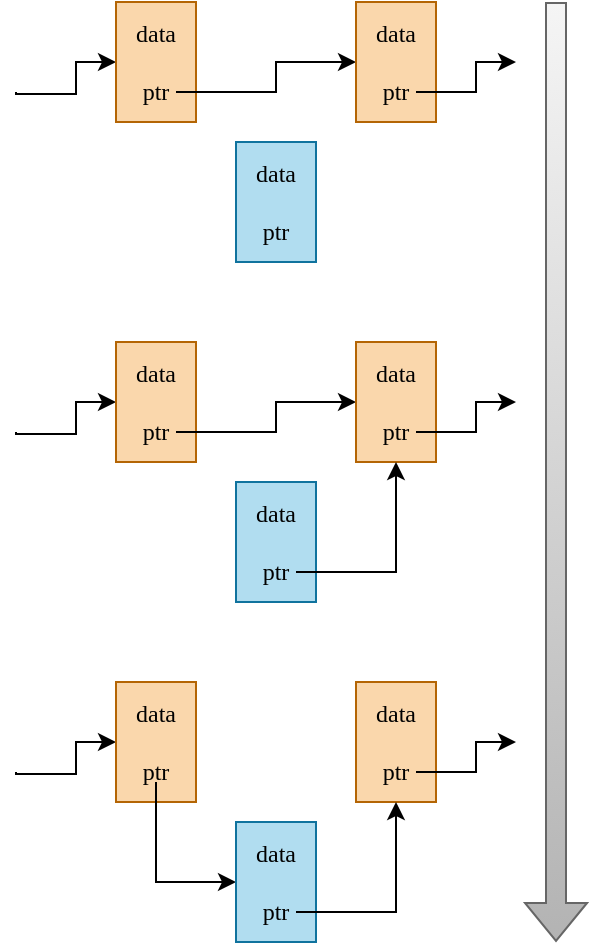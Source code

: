 <mxfile version="22.1.16" type="device">
  <diagram name="Page-1" id="W6wwgODH2DVGgfq05W44">
    <mxGraphModel dx="977" dy="671" grid="1" gridSize="10" guides="1" tooltips="1" connect="1" arrows="1" fold="1" page="1" pageScale="1" pageWidth="850" pageHeight="1100" math="0" shadow="0">
      <root>
        <mxCell id="0" />
        <mxCell id="1" parent="0" />
        <mxCell id="fBeSizHoTM2zkZ8skBRZ-5" style="edgeStyle=orthogonalEdgeStyle;rounded=0;orthogonalLoop=1;jettySize=auto;html=1;exitX=0.75;exitY=0.75;exitDx=0;exitDy=0;exitPerimeter=0;" parent="1" target="fBeSizHoTM2zkZ8skBRZ-2" edge="1">
          <mxGeometry relative="1" as="geometry">
            <mxPoint x="310.0" y="45" as="sourcePoint" />
            <Array as="points">
              <mxPoint x="340" y="46" />
              <mxPoint x="340" y="30" />
            </Array>
          </mxGeometry>
        </mxCell>
        <mxCell id="fBeSizHoTM2zkZ8skBRZ-2" value="data&lt;br&gt;&lt;br&gt;ptr" style="rounded=0;whiteSpace=wrap;html=1;fillColor=#fad7ac;strokeColor=#b46504;fontFamily=consolas;" parent="1" vertex="1">
          <mxGeometry x="360" width="40" height="60" as="geometry" />
        </mxCell>
        <mxCell id="fBeSizHoTM2zkZ8skBRZ-6" style="edgeStyle=orthogonalEdgeStyle;rounded=0;orthogonalLoop=1;jettySize=auto;html=1;exitX=0.75;exitY=0.75;exitDx=0;exitDy=0;exitPerimeter=0;" parent="1" source="fBeSizHoTM2zkZ8skBRZ-2" target="fBeSizHoTM2zkZ8skBRZ-3" edge="1">
          <mxGeometry relative="1" as="geometry">
            <Array as="points">
              <mxPoint x="440" y="45" />
              <mxPoint x="440" y="30" />
            </Array>
          </mxGeometry>
        </mxCell>
        <mxCell id="fBeSizHoTM2zkZ8skBRZ-3" value="data&lt;br&gt;&lt;br&gt;ptr" style="rounded=0;whiteSpace=wrap;html=1;fillColor=#fad7ac;strokeColor=#b46504;fontFamily=consolas;" parent="1" vertex="1">
          <mxGeometry x="480" width="40" height="60" as="geometry" />
        </mxCell>
        <mxCell id="fBeSizHoTM2zkZ8skBRZ-7" style="edgeStyle=orthogonalEdgeStyle;rounded=0;orthogonalLoop=1;jettySize=auto;html=1;exitX=0.75;exitY=0.75;exitDx=0;exitDy=0;exitPerimeter=0;" parent="1" source="fBeSizHoTM2zkZ8skBRZ-3" edge="1">
          <mxGeometry relative="1" as="geometry">
            <mxPoint x="560" y="30" as="targetPoint" />
            <Array as="points">
              <mxPoint x="540" y="45" />
              <mxPoint x="540" y="30" />
            </Array>
          </mxGeometry>
        </mxCell>
        <mxCell id="fBeSizHoTM2zkZ8skBRZ-10" value="data&lt;br&gt;&lt;br&gt;ptr" style="rounded=0;whiteSpace=wrap;html=1;fillColor=#b1ddf0;strokeColor=#10739e;fontFamily=consolas;" parent="1" vertex="1">
          <mxGeometry x="420" y="70" width="40" height="60" as="geometry" />
        </mxCell>
        <mxCell id="aioqfFlxGVhTzHTqrTUD-1" style="edgeStyle=orthogonalEdgeStyle;rounded=0;orthogonalLoop=1;jettySize=auto;html=1;exitX=0.75;exitY=0.75;exitDx=0;exitDy=0;exitPerimeter=0;" edge="1" target="aioqfFlxGVhTzHTqrTUD-2" parent="1">
          <mxGeometry relative="1" as="geometry">
            <mxPoint x="310.0" y="215" as="sourcePoint" />
            <Array as="points">
              <mxPoint x="340" y="216" />
              <mxPoint x="340" y="200" />
            </Array>
          </mxGeometry>
        </mxCell>
        <mxCell id="aioqfFlxGVhTzHTqrTUD-2" value="data&lt;br&gt;&lt;br&gt;ptr" style="rounded=0;whiteSpace=wrap;html=1;fillColor=#fad7ac;strokeColor=#b46504;fontFamily=consolas;" vertex="1" parent="1">
          <mxGeometry x="360" y="170" width="40" height="60" as="geometry" />
        </mxCell>
        <mxCell id="aioqfFlxGVhTzHTqrTUD-4" style="edgeStyle=orthogonalEdgeStyle;rounded=0;orthogonalLoop=1;jettySize=auto;html=1;exitX=0.75;exitY=0.75;exitDx=0;exitDy=0;exitPerimeter=0;" edge="1" source="aioqfFlxGVhTzHTqrTUD-2" target="aioqfFlxGVhTzHTqrTUD-5" parent="1">
          <mxGeometry relative="1" as="geometry">
            <Array as="points">
              <mxPoint x="440" y="215" />
              <mxPoint x="440" y="200" />
            </Array>
          </mxGeometry>
        </mxCell>
        <mxCell id="aioqfFlxGVhTzHTqrTUD-5" value="data&lt;br&gt;&lt;br&gt;ptr" style="rounded=0;whiteSpace=wrap;html=1;fillColor=#fad7ac;strokeColor=#b46504;fontFamily=consolas;" vertex="1" parent="1">
          <mxGeometry x="480" y="170" width="40" height="60" as="geometry" />
        </mxCell>
        <mxCell id="aioqfFlxGVhTzHTqrTUD-6" style="edgeStyle=orthogonalEdgeStyle;rounded=0;orthogonalLoop=1;jettySize=auto;html=1;exitX=0.75;exitY=0.75;exitDx=0;exitDy=0;exitPerimeter=0;" edge="1" source="aioqfFlxGVhTzHTqrTUD-5" parent="1">
          <mxGeometry relative="1" as="geometry">
            <mxPoint x="560" y="200" as="targetPoint" />
            <Array as="points">
              <mxPoint x="540" y="215" />
              <mxPoint x="540" y="200" />
            </Array>
          </mxGeometry>
        </mxCell>
        <mxCell id="aioqfFlxGVhTzHTqrTUD-7" value="data&lt;br&gt;&lt;br&gt;ptr" style="rounded=0;whiteSpace=wrap;html=1;fillColor=#b1ddf0;strokeColor=#10739e;fontFamily=consolas;" vertex="1" parent="1">
          <mxGeometry x="420" y="240" width="40" height="60" as="geometry" />
        </mxCell>
        <mxCell id="aioqfFlxGVhTzHTqrTUD-8" style="edgeStyle=orthogonalEdgeStyle;rounded=0;orthogonalLoop=1;jettySize=auto;html=1;exitX=0.75;exitY=0.75;exitDx=0;exitDy=0;exitPerimeter=0;" edge="1" source="aioqfFlxGVhTzHTqrTUD-7" target="aioqfFlxGVhTzHTqrTUD-5" parent="1">
          <mxGeometry relative="1" as="geometry">
            <Array as="points">
              <mxPoint x="500" y="285" />
            </Array>
          </mxGeometry>
        </mxCell>
        <mxCell id="aioqfFlxGVhTzHTqrTUD-9" style="edgeStyle=orthogonalEdgeStyle;rounded=0;orthogonalLoop=1;jettySize=auto;html=1;exitX=0.75;exitY=0.75;exitDx=0;exitDy=0;exitPerimeter=0;" edge="1" target="aioqfFlxGVhTzHTqrTUD-10" parent="1">
          <mxGeometry relative="1" as="geometry">
            <mxPoint x="310.0" y="385" as="sourcePoint" />
            <Array as="points">
              <mxPoint x="340" y="386" />
              <mxPoint x="340" y="370" />
            </Array>
          </mxGeometry>
        </mxCell>
        <mxCell id="aioqfFlxGVhTzHTqrTUD-10" value="data&lt;br&gt;&lt;br&gt;ptr" style="rounded=0;whiteSpace=wrap;html=1;fillColor=#fad7ac;strokeColor=#b46504;fontFamily=consolas;" vertex="1" parent="1">
          <mxGeometry x="360" y="340" width="40" height="60" as="geometry" />
        </mxCell>
        <mxCell id="aioqfFlxGVhTzHTqrTUD-11" style="edgeStyle=orthogonalEdgeStyle;rounded=0;orthogonalLoop=1;jettySize=auto;html=1;exitX=0.5;exitY=0.833;exitDx=0;exitDy=0;exitPerimeter=0;" edge="1" source="aioqfFlxGVhTzHTqrTUD-10" target="aioqfFlxGVhTzHTqrTUD-15" parent="1">
          <mxGeometry relative="1" as="geometry">
            <Array as="points">
              <mxPoint x="380" y="440" />
            </Array>
          </mxGeometry>
        </mxCell>
        <mxCell id="aioqfFlxGVhTzHTqrTUD-13" value="data&lt;br&gt;&lt;br&gt;ptr" style="rounded=0;whiteSpace=wrap;html=1;fillColor=#fad7ac;strokeColor=#b46504;fontFamily=consolas;" vertex="1" parent="1">
          <mxGeometry x="480" y="340" width="40" height="60" as="geometry" />
        </mxCell>
        <mxCell id="aioqfFlxGVhTzHTqrTUD-14" style="edgeStyle=orthogonalEdgeStyle;rounded=0;orthogonalLoop=1;jettySize=auto;html=1;exitX=0.75;exitY=0.75;exitDx=0;exitDy=0;exitPerimeter=0;" edge="1" source="aioqfFlxGVhTzHTqrTUD-13" parent="1">
          <mxGeometry relative="1" as="geometry">
            <mxPoint x="560" y="370" as="targetPoint" />
            <Array as="points">
              <mxPoint x="540" y="385" />
              <mxPoint x="540" y="370" />
            </Array>
          </mxGeometry>
        </mxCell>
        <mxCell id="aioqfFlxGVhTzHTqrTUD-15" value="data&lt;br&gt;&lt;br&gt;ptr" style="rounded=0;whiteSpace=wrap;html=1;fillColor=#b1ddf0;strokeColor=#10739e;fontFamily=consolas;" vertex="1" parent="1">
          <mxGeometry x="420" y="410" width="40" height="60" as="geometry" />
        </mxCell>
        <mxCell id="aioqfFlxGVhTzHTqrTUD-16" style="edgeStyle=orthogonalEdgeStyle;rounded=0;orthogonalLoop=1;jettySize=auto;html=1;exitX=0.75;exitY=0.75;exitDx=0;exitDy=0;exitPerimeter=0;" edge="1" source="aioqfFlxGVhTzHTqrTUD-15" target="aioqfFlxGVhTzHTqrTUD-13" parent="1">
          <mxGeometry relative="1" as="geometry">
            <Array as="points">
              <mxPoint x="500" y="455" />
            </Array>
          </mxGeometry>
        </mxCell>
        <mxCell id="aioqfFlxGVhTzHTqrTUD-18" value="" style="shape=flexArrow;endArrow=classic;html=1;rounded=0;fillColor=#f5f5f5;gradientColor=#b3b3b3;strokeColor=#666666;" edge="1" parent="1">
          <mxGeometry width="50" height="50" relative="1" as="geometry">
            <mxPoint x="580" as="sourcePoint" />
            <mxPoint x="580" y="470" as="targetPoint" />
          </mxGeometry>
        </mxCell>
      </root>
    </mxGraphModel>
  </diagram>
</mxfile>
